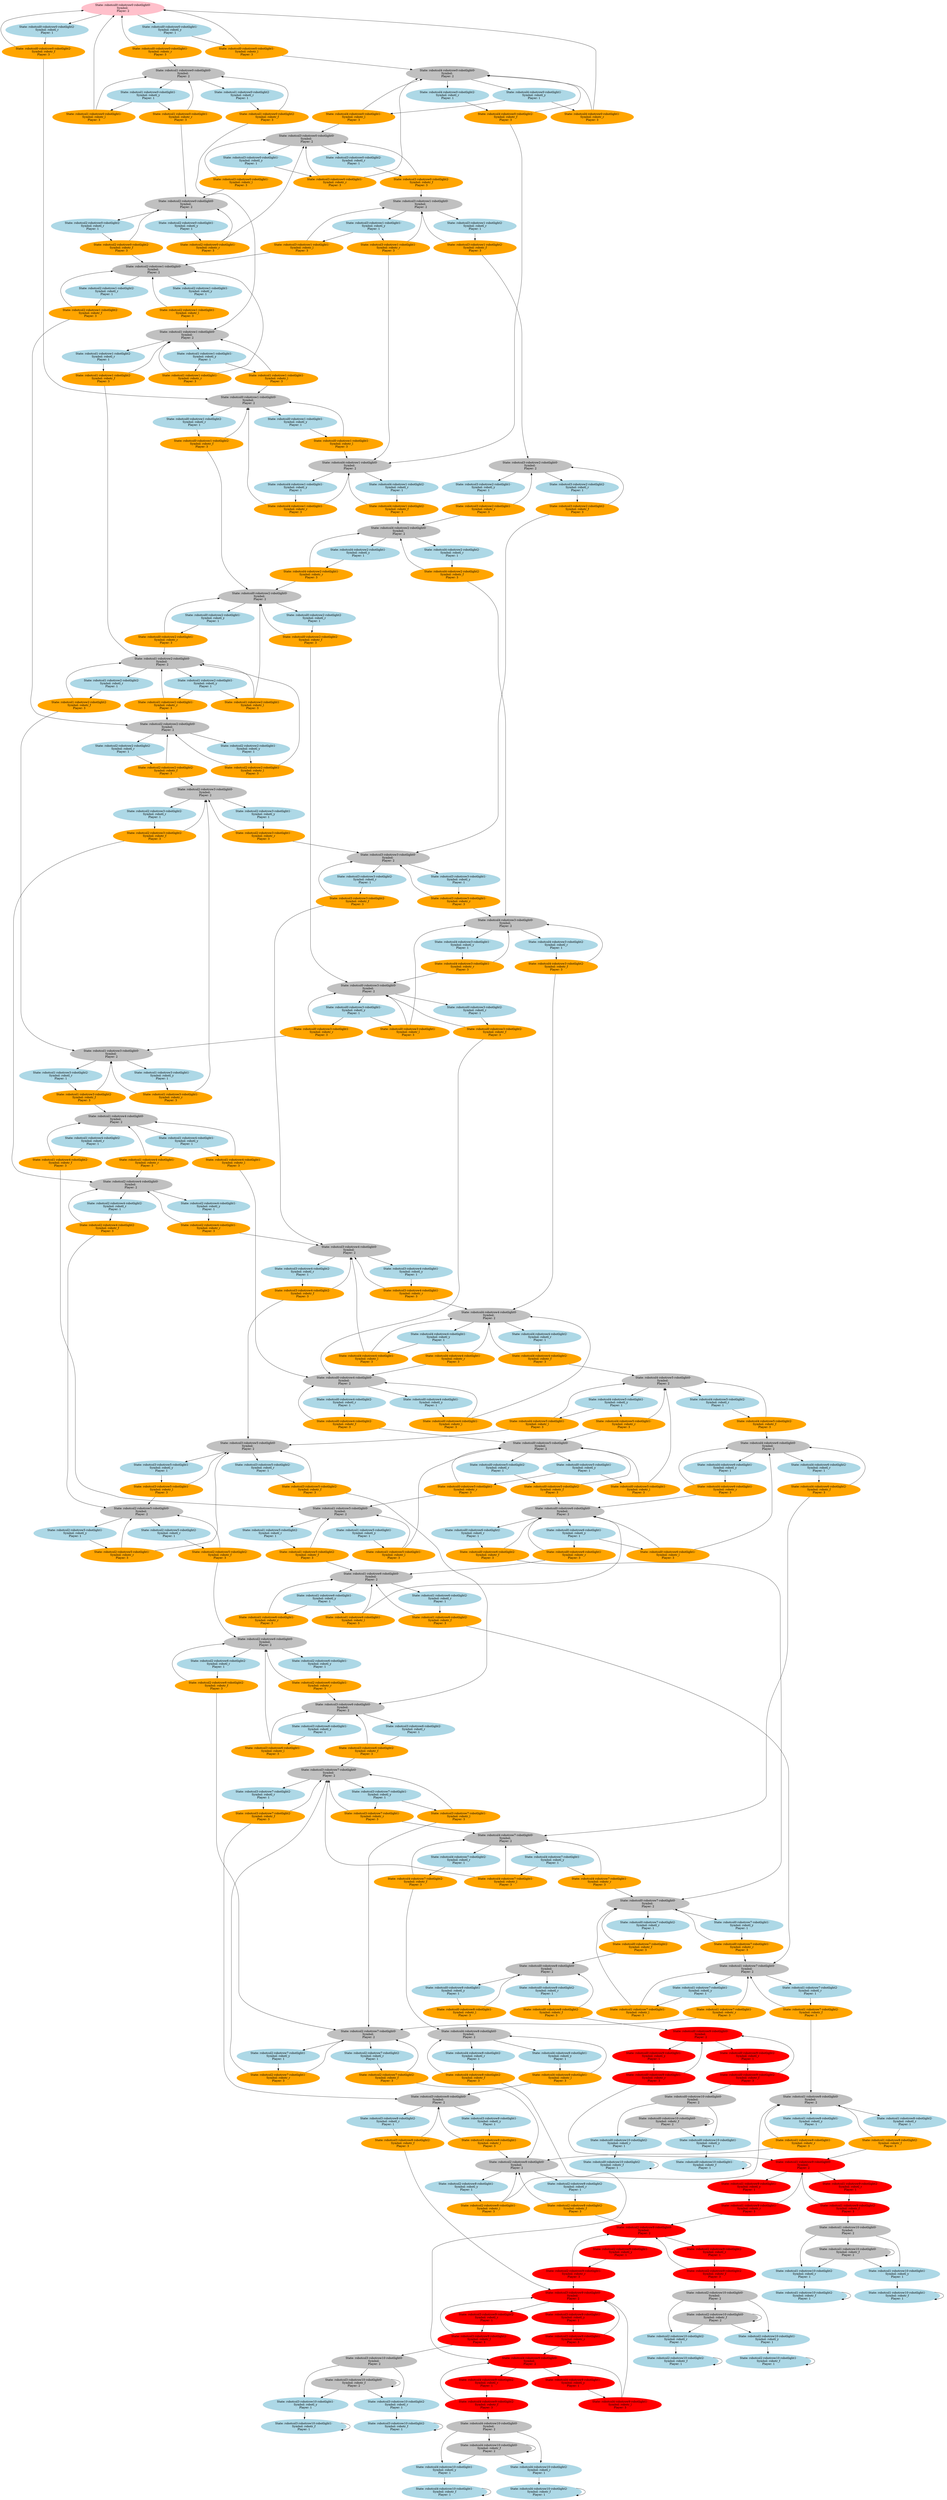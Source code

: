 digraph model {

    node [style=filled];
    0 [label="State: robotcol0·robotrow0·robotlight0·
Symbol: 
Player: 2",color="pink"];
    0 -> 1;
    0 -> 2;
    1 [label="State: robotcol0·robotrow0·robotlight2·
Symbol: robotl_r
Player: 1",color="lightblue"];
    1 -> 615;
    2 [label="State: robotcol0·robotrow0·robotlight1·
Symbol: robotl_y
Player: 1",color="lightblue"];
    2 -> 3;
    2 -> 4;
    3 [label="State: robotcol0·robotrow0·robotlight1·
Symbol: robotr_l
Player: 3",color="orange"];
    3 -> 0;
    3 -> 563;
    4 [label="State: robotcol0·robotrow0·robotlight1·
Symbol: robotr_r
Player: 3",color="orange"];
    4 -> 7;
    4 -> 0;
    7 [label="State: robotcol1·robotrow0·robotlight0·
Symbol: 
Player: 2",color="grey"];
    7 -> 10;
    7 -> 9;
    9 [label="State: robotcol1·robotrow0·robotlight1·
Symbol: robotl_y
Player: 1",color="lightblue"];
    9 -> 543;
    9 -> 544;
    10 [label="State: robotcol1·robotrow0·robotlight2·
Symbol: robotl_r
Player: 1",color="lightblue"];
    10 -> 11;
    11 [label="State: robotcol1·robotrow0·robotlight2·
Symbol: robotr_f
Player: 3",color="orange"];
    11 -> 7;
    11 -> 13;
    13 [label="State: robotcol1·robotrow1·robotlight0·
Symbol: 
Player: 2",color="grey"];
    13 -> 16;
    13 -> 15;
    15 [label="State: robotcol1·robotrow1·robotlight2·
Symbol: robotl_r
Player: 1",color="lightblue"];
    15 -> 539;
    16 [label="State: robotcol1·robotrow1·robotlight1·
Symbol: robotl_y
Player: 1",color="lightblue"];
    16 -> 18;
    16 -> 17;
    17 [label="State: robotcol1·robotrow1·robotlight1·
Symbol: robotr_l
Player: 3",color="orange"];
    17 -> 508;
    17 -> 13;
    18 [label="State: robotcol1·robotrow1·robotlight1·
Symbol: robotr_r
Player: 3",color="orange"];
    18 -> 13;
    18 -> 22;
    22 [label="State: robotcol2·robotrow1·robotlight0·
Symbol: 
Player: 2",color="grey"];
    22 -> 23;
    22 -> 24;
    23 [label="State: robotcol2·robotrow1·robotlight2·
Symbol: robotl_r
Player: 1",color="lightblue"];
    23 -> 29;
    24 [label="State: robotcol2·robotrow1·robotlight1·
Symbol: robotl_y
Player: 1",color="lightblue"];
    24 -> 25;
    25 [label="State: robotcol2·robotrow1·robotlight1·
Symbol: robotr_l
Player: 3",color="orange"];
    25 -> 13;
    25 -> 22;
    29 [label="State: robotcol2·robotrow1·robotlight2·
Symbol: robotr_f
Player: 3",color="orange"];
    29 -> 31;
    29 -> 22;
    31 [label="State: robotcol2·robotrow2·robotlight0·
Symbol: 
Player: 2",color="grey"];
    31 -> 33;
    31 -> 34;
    33 [label="State: robotcol2·robotrow2·robotlight2·
Symbol: robotl_r
Player: 1",color="lightblue"];
    33 -> 503;
    34 [label="State: robotcol2·robotrow2·robotlight1·
Symbol: robotl_y
Player: 1",color="lightblue"];
    34 -> 35;
    35 [label="State: robotcol2·robotrow2·robotlight1·
Symbol: robotr_l
Player: 3",color="orange"];
    35 -> 31;
    35 -> 38;
    38 [label="State: robotcol1·robotrow2·robotlight0·
Symbol: 
Player: 2",color="grey"];
    38 -> 40;
    38 -> 39;
    39 [label="State: robotcol1·robotrow2·robotlight2·
Symbol: robotl_r
Player: 1",color="lightblue"];
    39 -> 499;
    40 [label="State: robotcol1·robotrow2·robotlight1·
Symbol: robotl_y
Player: 1",color="lightblue"];
    40 -> 42;
    40 -> 41;
    41 [label="State: robotcol1·robotrow2·robotlight1·
Symbol: robotr_l
Player: 3",color="orange"];
    41 -> 38;
    41 -> 47;
    42 [label="State: robotcol1·robotrow2·robotlight1·
Symbol: robotr_r
Player: 3",color="orange"];
    42 -> 31;
    42 -> 38;
    47 [label="State: robotcol0·robotrow2·robotlight0·
Symbol: 
Player: 2",color="grey"];
    47 -> 50;
    47 -> 49;
    49 [label="State: robotcol0·robotrow2·robotlight2·
Symbol: robotl_r
Player: 1",color="lightblue"];
    49 -> 55;
    50 [label="State: robotcol0·robotrow2·robotlight1·
Symbol: robotl_y
Player: 1",color="lightblue"];
    50 -> 51;
    51 [label="State: robotcol0·robotrow2·robotlight1·
Symbol: robotr_r
Player: 3",color="orange"];
    51 -> 38;
    51 -> 47;
    55 [label="State: robotcol0·robotrow2·robotlight2·
Symbol: robotr_f
Player: 3",color="orange"];
    55 -> 58;
    55 -> 47;
    58 [label="State: robotcol0·robotrow3·robotlight0·
Symbol: 
Player: 2",color="grey"];
    58 -> 60;
    58 -> 59;
    59 [label="State: robotcol0·robotrow3·robotlight2·
Symbol: robotl_r
Player: 1",color="lightblue"];
    59 -> 495;
    60 [label="State: robotcol0·robotrow3·robotlight1·
Symbol: robotl_y
Player: 1",color="lightblue"];
    60 -> 62;
    60 -> 61;
    61 [label="State: robotcol0·robotrow3·robotlight1·
Symbol: robotr_l
Player: 3",color="orange"];
    61 -> 58;
    61 -> 460;
    62 [label="State: robotcol0·robotrow3·robotlight1·
Symbol: robotr_r
Player: 3",color="orange"];
    62 -> 65;
    62 -> 58;
    65 [label="State: robotcol1·robotrow3·robotlight0·
Symbol: 
Player: 2",color="grey"];
    65 -> 68;
    65 -> 67;
    67 [label="State: robotcol1·robotrow3·robotlight2·
Symbol: robotl_r
Player: 1",color="lightblue"];
    67 -> 475;
    68 [label="State: robotcol1·robotrow3·robotlight1·
Symbol: robotl_y
Player: 1",color="lightblue"];
    68 -> 69;
    69 [label="State: robotcol1·robotrow3·robotlight1·
Symbol: robotr_r
Player: 3",color="orange"];
    69 -> 65;
    69 -> 71;
    71 [label="State: robotcol2·robotrow3·robotlight0·
Symbol: 
Player: 2",color="grey"];
    71 -> 74;
    71 -> 73;
    73 [label="State: robotcol2·robotrow3·robotlight1·
Symbol: robotl_y
Player: 1",color="lightblue"];
    73 -> 451;
    74 [label="State: robotcol2·robotrow3·robotlight2·
Symbol: robotl_r
Player: 1",color="lightblue"];
    74 -> 75;
    75 [label="State: robotcol2·robotrow3·robotlight2·
Symbol: robotr_f
Player: 3",color="orange"];
    75 -> 71;
    75 -> 77;
    77 [label="State: robotcol2·robotrow4·robotlight0·
Symbol: 
Player: 2",color="grey"];
    77 -> 80;
    77 -> 79;
    79 [label="State: robotcol2·robotrow4·robotlight2·
Symbol: robotl_r
Player: 1",color="lightblue"];
    79 -> 447;
    80 [label="State: robotcol2·robotrow4·robotlight1·
Symbol: robotl_y
Player: 1",color="lightblue"];
    80 -> 81;
    81 [label="State: robotcol2·robotrow4·robotlight1·
Symbol: robotr_r
Player: 3",color="orange"];
    81 -> 84;
    81 -> 77;
    84 [label="State: robotcol3·robotrow4·robotlight0·
Symbol: 
Player: 2",color="grey"];
    84 -> 86;
    84 -> 85;
    85 [label="State: robotcol3·robotrow4·robotlight2·
Symbol: robotl_r
Player: 1",color="lightblue"];
    85 -> 443;
    86 [label="State: robotcol3·robotrow4·robotlight1·
Symbol: robotl_y
Player: 1",color="lightblue"];
    86 -> 87;
    87 [label="State: robotcol3·robotrow4·robotlight1·
Symbol: robotr_r
Player: 3",color="orange"];
    87 -> 89;
    87 -> 84;
    89 [label="State: robotcol4·robotrow4·robotlight0·
Symbol: 
Player: 2",color="grey"];
    89 -> 91;
    89 -> 92;
    91 [label="State: robotcol4·robotrow4·robotlight2·
Symbol: robotl_r
Player: 1",color="lightblue"];
    91 -> 439;
    92 [label="State: robotcol4·robotrow4·robotlight1·
Symbol: robotl_y
Player: 1",color="lightblue"];
    92 -> 93;
    92 -> 94;
    93 [label="State: robotcol4·robotrow4·robotlight1·
Symbol: robotr_l
Player: 3",color="orange"];
    93 -> 89;
    93 -> 84;
    94 [label="State: robotcol4·robotrow4·robotlight1·
Symbol: robotr_r
Player: 3",color="orange"];
    94 -> 98;
    94 -> 89;
    98 [label="State: robotcol0·robotrow4·robotlight0·
Symbol: 
Player: 2",color="grey"];
    98 -> 100;
    98 -> 99;
    99 [label="State: robotcol0·robotrow4·robotlight2·
Symbol: robotl_r
Player: 1",color="lightblue"];
    99 -> 105;
    100 [label="State: robotcol0·robotrow4·robotlight1·
Symbol: robotl_y
Player: 1",color="lightblue"];
    100 -> 101;
    101 [label="State: robotcol0·robotrow4·robotlight1·
Symbol: robotr_l
Player: 3",color="orange"];
    101 -> 98;
    101 -> 89;
    105 [label="State: robotcol0·robotrow4·robotlight2·
Symbol: robotr_f
Player: 3",color="orange"];
    105 -> 107;
    105 -> 98;
    107 [label="State: robotcol0·robotrow5·robotlight0·
Symbol: 
Player: 2",color="grey"];
    107 -> 110;
    107 -> 109;
    109 [label="State: robotcol0·robotrow5·robotlight2·
Symbol: robotl_r
Player: 1",color="lightblue"];
    109 -> 433;
    110 [label="State: robotcol0·robotrow5·robotlight1·
Symbol: robotl_y
Player: 1",color="lightblue"];
    110 -> 112;
    110 -> 111;
    111 [label="State: robotcol0·robotrow5·robotlight1·
Symbol: robotr_l
Player: 3",color="orange"];
    111 -> 107;
    111 -> 397;
    112 [label="State: robotcol0·robotrow5·robotlight1·
Symbol: robotr_r
Player: 3",color="orange"];
    112 -> 107;
    112 -> 115;
    115 [label="State: robotcol1·robotrow5·robotlight0·
Symbol: 
Player: 2",color="grey"];
    115 -> 118;
    115 -> 117;
    117 [label="State: robotcol1·robotrow5·robotlight2·
Symbol: robotl_r
Player: 1",color="lightblue"];
    117 -> 123;
    118 [label="State: robotcol1·robotrow5·robotlight1·
Symbol: robotl_y
Player: 1",color="lightblue"];
    118 -> 119;
    119 [label="State: robotcol1·robotrow5·robotlight1·
Symbol: robotr_l
Player: 3",color="orange"];
    119 -> 107;
    119 -> 115;
    123 [label="State: robotcol1·robotrow5·robotlight2·
Symbol: robotr_f
Player: 3",color="orange"];
    123 -> 125;
    123 -> 115;
    125 [label="State: robotcol1·robotrow6·robotlight0·
Symbol: 
Player: 2",color="grey"];
    125 -> 128;
    125 -> 127;
    127 [label="State: robotcol1·robotrow6·robotlight2·
Symbol: robotl_r
Player: 1",color="lightblue"];
    127 -> 393;
    128 [label="State: robotcol1·robotrow6·robotlight1·
Symbol: robotl_y
Player: 1",color="lightblue"];
    128 -> 129;
    128 -> 130;
    129 [label="State: robotcol1·robotrow6·robotlight1·
Symbol: robotr_l
Player: 3",color="orange"];
    129 -> 125;
    129 -> 368;
    130 [label="State: robotcol1·robotrow6·robotlight1·
Symbol: robotr_r
Player: 3",color="orange"];
    130 -> 134;
    130 -> 125;
    134 [label="State: robotcol2·robotrow6·robotlight0·
Symbol: 
Player: 2",color="grey"];
    134 -> 136;
    134 -> 135;
    135 [label="State: robotcol2·robotrow6·robotlight2·
Symbol: robotl_r
Player: 1",color="lightblue"];
    135 -> 363;
    136 [label="State: robotcol2·robotrow6·robotlight1·
Symbol: robotl_y
Player: 1",color="lightblue"];
    136 -> 137;
    137 [label="State: robotcol2·robotrow6·robotlight1·
Symbol: robotr_r
Player: 3",color="orange"];
    137 -> 139;
    137 -> 134;
    139 [label="State: robotcol3·robotrow6·robotlight0·
Symbol: 
Player: 2",color="grey"];
    139 -> 142;
    139 -> 141;
    141 [label="State: robotcol3·robotrow6·robotlight2·
Symbol: robotl_r
Player: 1",color="lightblue"];
    141 -> 147;
    142 [label="State: robotcol3·robotrow6·robotlight1·
Symbol: robotl_y
Player: 1",color="lightblue"];
    142 -> 143;
    143 [label="State: robotcol3·robotrow6·robotlight1·
Symbol: robotr_l
Player: 3",color="orange"];
    143 -> 139;
    143 -> 134;
    147 [label="State: robotcol3·robotrow6·robotlight2·
Symbol: robotr_f
Player: 3",color="orange"];
    147 -> 139;
    147 -> 149;
    149 [label="State: robotcol3·robotrow7·robotlight0·
Symbol: 
Player: 2",color="grey"];
    149 -> 152;
    149 -> 151;
    151 [label="State: robotcol3·robotrow7·robotlight2·
Symbol: robotl_r
Player: 1",color="lightblue"];
    151 -> 359;
    152 [label="State: robotcol3·robotrow7·robotlight1·
Symbol: robotl_y
Player: 1",color="lightblue"];
    152 -> 154;
    152 -> 153;
    153 [label="State: robotcol3·robotrow7·robotlight1·
Symbol: robotr_l
Player: 3",color="orange"];
    153 -> 182;
    153 -> 149;
    154 [label="State: robotcol3·robotrow7·robotlight1·
Symbol: robotr_r
Player: 3",color="orange"];
    154 -> 149;
    154 -> 158;
    158 [label="State: robotcol4·robotrow7·robotlight0·
Symbol: 
Player: 2",color="grey"];
    158 -> 160;
    158 -> 159;
    159 [label="State: robotcol4·robotrow7·robotlight2·
Symbol: robotl_r
Player: 1",color="lightblue"];
    159 -> 353;
    160 [label="State: robotcol4·robotrow7·robotlight1·
Symbol: robotl_y
Player: 1",color="lightblue"];
    160 -> 161;
    160 -> 162;
    161 [label="State: robotcol4·robotrow7·robotlight1·
Symbol: robotr_r
Player: 3",color="orange"];
    161 -> 167;
    161 -> 158;
    162 [label="State: robotcol4·robotrow7·robotlight1·
Symbol: robotr_l
Player: 3",color="orange"];
    162 -> 149;
    162 -> 158;
    167 [label="State: robotcol0·robotrow7·robotlight0·
Symbol: 
Player: 2",color="grey"];
    167 -> 170;
    167 -> 169;
    169 [label="State: robotcol0·robotrow7·robotlight2·
Symbol: robotl_r
Player: 1",color="lightblue"];
    169 -> 299;
    170 [label="State: robotcol0·robotrow7·robotlight1·
Symbol: robotl_y
Player: 1",color="lightblue"];
    170 -> 171;
    171 [label="State: robotcol0·robotrow7·robotlight1·
Symbol: robotr_r
Player: 3",color="orange"];
    171 -> 173;
    171 -> 167;
    173 [label="State: robotcol1·robotrow7·robotlight0·
Symbol: 
Player: 2",color="grey"];
    173 -> 175;
    173 -> 176;
    175 [label="State: robotcol1·robotrow7·robotlight2·
Symbol: robotl_r
Player: 1",color="lightblue"];
    175 -> 295;
    176 [label="State: robotcol1·robotrow7·robotlight1·
Symbol: robotl_y
Player: 1",color="lightblue"];
    176 -> 177;
    176 -> 178;
    177 [label="State: robotcol1·robotrow7·robotlight1·
Symbol: robotr_l
Player: 3",color="orange"];
    177 -> 173;
    177 -> 167;
    178 [label="State: robotcol1·robotrow7·robotlight1·
Symbol: robotr_r
Player: 3",color="orange"];
    178 -> 173;
    178 -> 182;
    182 [label="State: robotcol2·robotrow7·robotlight0·
Symbol: 
Player: 2",color="grey"];
    182 -> 184;
    182 -> 183;
    183 [label="State: robotcol2·robotrow7·robotlight2·
Symbol: robotl_r
Player: 1",color="lightblue"];
    183 -> 189;
    184 [label="State: robotcol2·robotrow7·robotlight1·
Symbol: robotl_y
Player: 1",color="lightblue"];
    184 -> 185;
    185 [label="State: robotcol2·robotrow7·robotlight1·
Symbol: robotr_r
Player: 3",color="orange"];
    185 -> 182;
    185 -> 149;
    189 [label="State: robotcol2·robotrow7·robotlight2·
Symbol: robotr_f
Player: 3",color="orange"];
    189 -> 182;
    189 -> 191;
    191 [label="State: robotcol2·robotrow8·robotlight0·
Symbol: 
Player: 2",color="grey"];
    191 -> 194;
    191 -> 193;
    193 [label="State: robotcol2·robotrow8·robotlight2·
Symbol: robotl_r
Player: 1",color="lightblue"];
    193 -> 289;
    194 [label="State: robotcol2·robotrow8·robotlight1·
Symbol: robotl_y
Player: 1",color="lightblue"];
    194 -> 195;
    195 [label="State: robotcol2·robotrow8·robotlight1·
Symbol: robotr_l
Player: 3",color="orange"];
    195 -> 197;
    195 -> 191;
    197 [label="State: robotcol1·robotrow8·robotlight0·
Symbol: 
Player: 2",color="grey"];
    197 -> 200;
    197 -> 199;
    199 [label="State: robotcol1·robotrow8·robotlight1·
Symbol: robotl_y
Player: 1",color="lightblue"];
    199 -> 285;
    200 [label="State: robotcol1·robotrow8·robotlight2·
Symbol: robotl_r
Player: 1",color="lightblue"];
    200 -> 201;
    201 [label="State: robotcol1·robotrow8·robotlight2·
Symbol: robotr_f
Player: 3",color="orange"];
    201 -> 197;
    201 -> 203;
    203 [label="State: robotcol1·robotrow9·robotlight0·
Symbol: 
Player: 2",color="grey"];
    203 [label="State: robotcol1·robotrow9·robotlight0·
Symbol: 
Player: 2",color="red"];
    203 -> 205;
    203 -> 206;
    205 [label="State: robotcol1·robotrow9·robotlight2·
Symbol: robotl_r
Player: 1",color="lightblue"];
    205 [label="State: robotcol1·robotrow9·robotlight2·
Symbol: robotl_r
Player: 1",color="red"];
    205 -> 271;
    206 [label="State: robotcol1·robotrow9·robotlight1·
Symbol: robotl_y
Player: 1",color="lightblue"];
    206 [label="State: robotcol1·robotrow9·robotlight1·
Symbol: robotl_y
Player: 1",color="red"];
    206 -> 207;
    207 [label="State: robotcol1·robotrow9·robotlight1·
Symbol: robotr_r
Player: 3",color="orange"];
    207 [label="State: robotcol1·robotrow9·robotlight1·
Symbol: robotr_r
Player: 3",color="red"];
    207 -> 203;
    207 -> 210;
    210 [label="State: robotcol2·robotrow9·robotlight0·
Symbol: 
Player: 2",color="grey"];
    210 [label="State: robotcol2·robotrow9·robotlight0·
Symbol: 
Player: 2",color="red"];
    210 -> 212;
    210 -> 211;
    211 [label="State: robotcol2·robotrow9·robotlight2·
Symbol: robotl_r
Player: 1",color="lightblue"];
    211 [label="State: robotcol2·robotrow9·robotlight2·
Symbol: robotl_r
Player: 1",color="red"];
    211 -> 257;
    212 [label="State: robotcol2·robotrow9·robotlight1·
Symbol: robotl_y
Player: 1",color="lightblue"];
    212 [label="State: robotcol2·robotrow9·robotlight1·
Symbol: robotl_y
Player: 1",color="red"];
    212 -> 213;
    213 [label="State: robotcol2·robotrow9·robotlight1·
Symbol: robotr_r
Player: 3",color="orange"];
    213 [label="State: robotcol2·robotrow9·robotlight1·
Symbol: robotr_r
Player: 3",color="red"];
    213 -> 215;
    213 -> 210;
    215 [label="State: robotcol3·robotrow9·robotlight0·
Symbol: 
Player: 2",color="grey"];
    215 [label="State: robotcol3·robotrow9·robotlight0·
Symbol: 
Player: 2",color="red"];
    215 -> 217;
    215 -> 218;
    217 [label="State: robotcol3·robotrow9·robotlight2·
Symbol: robotl_r
Player: 1",color="lightblue"];
    217 [label="State: robotcol3·robotrow9·robotlight2·
Symbol: robotl_r
Player: 1",color="red"];
    217 -> 243;
    218 [label="State: robotcol3·robotrow9·robotlight1·
Symbol: robotl_y
Player: 1",color="lightblue"];
    218 [label="State: robotcol3·robotrow9·robotlight1·
Symbol: robotl_y
Player: 1",color="red"];
    218 -> 219;
    219 [label="State: robotcol3·robotrow9·robotlight1·
Symbol: robotr_r
Player: 3",color="orange"];
    219 [label="State: robotcol3·robotrow9·robotlight1·
Symbol: robotr_r
Player: 3",color="red"];
    219 -> 215;
    219 -> 222;
    222 [label="State: robotcol4·robotrow9·robotlight0·
Symbol: 
Player: 2",color="grey"];
    222 [label="State: robotcol4·robotrow9·robotlight0·
Symbol: 
Player: 2",color="red"];
    222 -> 224;
    222 -> 223;
    223 [label="State: robotcol4·robotrow9·robotlight2·
Symbol: robotl_r
Player: 1",color="lightblue"];
    223 [label="State: robotcol4·robotrow9·robotlight2·
Symbol: robotl_r
Player: 1",color="red"];
    223 -> 229;
    224 [label="State: robotcol4·robotrow9·robotlight1·
Symbol: robotl_y
Player: 1",color="lightblue"];
    224 [label="State: robotcol4·robotrow9·robotlight1·
Symbol: robotl_y
Player: 1",color="red"];
    224 -> 225;
    225 [label="State: robotcol4·robotrow9·robotlight1·
Symbol: robotr_l
Player: 3",color="orange"];
    225 [label="State: robotcol4·robotrow9·robotlight1·
Symbol: robotr_l
Player: 3",color="red"];
    225 -> 215;
    225 -> 222;
    229 [label="State: robotcol4·robotrow9·robotlight2·
Symbol: robotr_f
Player: 3",color="orange"];
    229 [label="State: robotcol4·robotrow9·robotlight2·
Symbol: robotr_f
Player: 3",color="red"];
    229 -> 222;
    229 -> 231;
    231 [label="State: robotcol4·robotrow10·robotlight0·
Symbol: 
Player: 2",color="grey"];
    231 -> 234;
    231 -> 235;
    231 -> 233;
    233 [label="State: robotcol4·robotrow10·robotlight2·
Symbol: robotl_r
Player: 1",color="lightblue"];
    233 -> 241;
    234 [label="State: robotcol4·robotrow10·robotlight1·
Symbol: robotl_y
Player: 1",color="lightblue"];
    234 -> 239;
    235 [label="State: robotcol4·robotrow10·robotlight0·
Symbol: robotr_f
Player: 2",color="grey"];
    235 -> 234;
    235 -> 235;
    235 -> 233;
    239 [label="State: robotcol4·robotrow10·robotlight1·
Symbol: robotr_f
Player: 1",color="lightblue"];
    239 -> 239;
    241 [label="State: robotcol4·robotrow10·robotlight2·
Symbol: robotr_f
Player: 1",color="lightblue"];
    241 -> 241;
    243 [label="State: robotcol3·robotrow9·robotlight2·
Symbol: robotr_f
Player: 3",color="orange"];
    243 [label="State: robotcol3·robotrow9·robotlight2·
Symbol: robotr_f
Player: 3",color="red"];
    243 -> 245;
    243 -> 215;
    245 [label="State: robotcol3·robotrow10·robotlight0·
Symbol: 
Player: 2",color="grey"];
    245 -> 249;
    245 -> 247;
    245 -> 248;
    247 [label="State: robotcol3·robotrow10·robotlight1·
Symbol: robotl_y
Player: 1",color="lightblue"];
    247 -> 255;
    248 [label="State: robotcol3·robotrow10·robotlight0·
Symbol: robotr_f
Player: 2",color="grey"];
    248 -> 249;
    248 -> 247;
    248 -> 248;
    249 [label="State: robotcol3·robotrow10·robotlight2·
Symbol: robotl_r
Player: 1",color="lightblue"];
    249 -> 250;
    250 [label="State: robotcol3·robotrow10·robotlight2·
Symbol: robotr_f
Player: 1",color="lightblue"];
    250 -> 250;
    255 [label="State: robotcol3·robotrow10·robotlight1·
Symbol: robotr_f
Player: 1",color="lightblue"];
    255 -> 255;
    257 [label="State: robotcol2·robotrow9·robotlight2·
Symbol: robotr_f
Player: 3",color="orange"];
    257 [label="State: robotcol2·robotrow9·robotlight2·
Symbol: robotr_f
Player: 3",color="red"];
    257 -> 259;
    257 -> 210;
    259 [label="State: robotcol2·robotrow10·robotlight0·
Symbol: 
Player: 2",color="grey"];
    259 -> 261;
    259 -> 262;
    259 -> 263;
    261 [label="State: robotcol2·robotrow10·robotlight2·
Symbol: robotl_r
Player: 1",color="lightblue"];
    261 -> 269;
    262 [label="State: robotcol2·robotrow10·robotlight1·
Symbol: robotl_y
Player: 1",color="lightblue"];
    262 -> 267;
    263 [label="State: robotcol2·robotrow10·robotlight0·
Symbol: robotr_f
Player: 2",color="grey"];
    263 -> 261;
    263 -> 262;
    263 -> 263;
    267 [label="State: robotcol2·robotrow10·robotlight1·
Symbol: robotr_f
Player: 1",color="lightblue"];
    267 -> 267;
    269 [label="State: robotcol2·robotrow10·robotlight2·
Symbol: robotr_f
Player: 1",color="lightblue"];
    269 -> 269;
    271 [label="State: robotcol1·robotrow9·robotlight2·
Symbol: robotr_f
Player: 3",color="orange"];
    271 [label="State: robotcol1·robotrow9·robotlight2·
Symbol: robotr_f
Player: 3",color="red"];
    271 -> 274;
    271 -> 203;
    274 [label="State: robotcol1·robotrow10·robotlight0·
Symbol: 
Player: 2",color="grey"];
    274 -> 277;
    274 -> 275;
    274 -> 276;
    275 [label="State: robotcol1·robotrow10·robotlight2·
Symbol: robotl_r
Player: 1",color="lightblue"];
    275 -> 283;
    276 [label="State: robotcol1·robotrow10·robotlight1·
Symbol: robotl_y
Player: 1",color="lightblue"];
    276 -> 281;
    277 [label="State: robotcol1·robotrow10·robotlight0·
Symbol: robotr_f
Player: 2",color="grey"];
    277 -> 277;
    277 -> 275;
    277 -> 276;
    281 [label="State: robotcol1·robotrow10·robotlight1·
Symbol: robotr_f
Player: 1",color="lightblue"];
    281 -> 281;
    283 [label="State: robotcol1·robotrow10·robotlight2·
Symbol: robotr_f
Player: 1",color="lightblue"];
    283 -> 283;
    285 [label="State: robotcol1·robotrow8·robotlight1·
Symbol: robotr_r
Player: 3",color="orange"];
    285 -> 197;
    285 -> 191;
    289 [label="State: robotcol2·robotrow8·robotlight2·
Symbol: robotr_f
Player: 3",color="orange"];
    289 -> 210;
    289 -> 191;
    295 [label="State: robotcol1·robotrow7·robotlight2·
Symbol: robotr_f
Player: 3",color="orange"];
    295 -> 197;
    295 -> 173;
    299 [label="State: robotcol0·robotrow7·robotlight2·
Symbol: robotr_f
Player: 3",color="orange"];
    299 -> 301;
    299 -> 167;
    301 [label="State: robotcol0·robotrow8·robotlight0·
Symbol: 
Player: 2",color="grey"];
    301 -> 303;
    301 -> 304;
    303 [label="State: robotcol0·robotrow8·robotlight2·
Symbol: robotl_r
Player: 1",color="lightblue"];
    303 -> 329;
    304 [label="State: robotcol0·robotrow8·robotlight1·
Symbol: robotl_y
Player: 1",color="lightblue"];
    304 -> 305;
    305 [label="State: robotcol0·robotrow8·robotlight1·
Symbol: robotr_l
Player: 3",color="orange"];
    305 -> 301;
    305 -> 308;
    308 [label="State: robotcol4·robotrow8·robotlight0·
Symbol: 
Player: 2",color="grey"];
    308 -> 310;
    308 -> 309;
    309 [label="State: robotcol4·robotrow8·robotlight2·
Symbol: robotl_r
Player: 1",color="lightblue"];
    309 -> 325;
    310 [label="State: robotcol4·robotrow8·robotlight1·
Symbol: robotl_y
Player: 1",color="lightblue"];
    310 -> 311;
    311 [label="State: robotcol4·robotrow8·robotlight1·
Symbol: robotr_l
Player: 3",color="orange"];
    311 -> 308;
    311 -> 313;
    313 [label="State: robotcol3·robotrow8·robotlight0·
Symbol: 
Player: 2",color="grey"];
    313 -> 316;
    313 -> 315;
    315 [label="State: robotcol3·robotrow8·robotlight2·
Symbol: robotl_r
Player: 1",color="lightblue"];
    315 -> 321;
    316 [label="State: robotcol3·robotrow8·robotlight1·
Symbol: robotl_y
Player: 1",color="lightblue"];
    316 -> 317;
    317 [label="State: robotcol3·robotrow8·robotlight1·
Symbol: robotr_l
Player: 3",color="orange"];
    317 -> 313;
    317 -> 191;
    321 [label="State: robotcol3·robotrow8·robotlight2·
Symbol: robotr_f
Player: 3",color="orange"];
    321 -> 215;
    321 -> 313;
    325 [label="State: robotcol4·robotrow8·robotlight2·
Symbol: robotr_f
Player: 3",color="orange"];
    325 -> 222;
    325 -> 308;
    329 [label="State: robotcol0·robotrow8·robotlight2·
Symbol: robotr_f
Player: 3",color="orange"];
    329 -> 331;
    329 -> 301;
    331 [label="State: robotcol0·robotrow9·robotlight0·
Symbol: 
Player: 2",color="grey"];
    331 [label="State: robotcol0·robotrow9·robotlight0·
Symbol: 
Player: 2",color="red"];
    331 -> 334;
    331 -> 333;
    333 [label="State: robotcol0·robotrow9·robotlight1·
Symbol: robotl_y
Player: 1",color="lightblue"];
    333 [label="State: robotcol0·robotrow9·robotlight1·
Symbol: robotl_y
Player: 1",color="red"];
    333 -> 349;
    334 [label="State: robotcol0·robotrow9·robotlight2·
Symbol: robotl_r
Player: 1",color="lightblue"];
    334 [label="State: robotcol0·robotrow9·robotlight2·
Symbol: robotl_r
Player: 1",color="red"];
    334 -> 335;
    335 [label="State: robotcol0·robotrow9·robotlight2·
Symbol: robotr_f
Player: 3",color="orange"];
    335 [label="State: robotcol0·robotrow9·robotlight2·
Symbol: robotr_f
Player: 3",color="red"];
    335 -> 331;
    335 -> 337;
    337 [label="State: robotcol0·robotrow10·robotlight0·
Symbol: 
Player: 2",color="grey"];
    337 -> 340;
    337 -> 339;
    337 -> 341;
    339 [label="State: robotcol0·robotrow10·robotlight0·
Symbol: robotr_f
Player: 2",color="grey"];
    339 -> 340;
    339 -> 339;
    339 -> 341;
    340 [label="State: robotcol0·robotrow10·robotlight2·
Symbol: robotl_r
Player: 1",color="lightblue"];
    340 -> 344;
    341 [label="State: robotcol0·robotrow10·robotlight1·
Symbol: robotl_y
Player: 1",color="lightblue"];
    341 -> 342;
    342 [label="State: robotcol0·robotrow10·robotlight1·
Symbol: robotr_f
Player: 1",color="lightblue"];
    342 -> 342;
    344 [label="State: robotcol0·robotrow10·robotlight2·
Symbol: robotr_f
Player: 1",color="lightblue"];
    344 -> 344;
    349 [label="State: robotcol0·robotrow9·robotlight1·
Symbol: robotr_r
Player: 3",color="orange"];
    349 [label="State: robotcol0·robotrow9·robotlight1·
Symbol: robotr_r
Player: 3",color="red"];
    349 -> 331;
    349 -> 203;
    353 [label="State: robotcol4·robotrow7·robotlight2·
Symbol: robotr_f
Player: 3",color="orange"];
    353 -> 308;
    353 -> 158;
    359 [label="State: robotcol3·robotrow7·robotlight2·
Symbol: robotr_f
Player: 3",color="orange"];
    359 -> 313;
    359 -> 149;
    363 [label="State: robotcol2·robotrow6·robotlight2·
Symbol: robotr_f
Player: 3",color="orange"];
    363 -> 182;
    363 -> 134;
    368 [label="State: robotcol0·robotrow6·robotlight0·
Symbol: 
Player: 2",color="grey"];
    368 -> 370;
    368 -> 369;
    369 [label="State: robotcol0·robotrow6·robotlight2·
Symbol: robotl_r
Player: 1",color="lightblue"];
    369 -> 389;
    370 [label="State: robotcol0·robotrow6·robotlight1·
Symbol: robotl_y
Player: 1",color="lightblue"];
    370 -> 371;
    370 -> 372;
    371 [label="State: robotcol0·robotrow6·robotlight1·
Symbol: robotr_r
Player: 3",color="orange"];
    371 -> 125;
    371 -> 368;
    372 [label="State: robotcol0·robotrow6·robotlight1·
Symbol: robotr_l
Player: 3",color="orange"];
    372 -> 368;
    372 -> 375;
    375 [label="State: robotcol4·robotrow6·robotlight0·
Symbol: 
Player: 2",color="grey"];
    375 -> 378;
    375 -> 377;
    377 [label="State: robotcol4·robotrow6·robotlight2·
Symbol: robotl_r
Player: 1",color="lightblue"];
    377 -> 383;
    378 [label="State: robotcol4·robotrow6·robotlight1·
Symbol: robotl_y
Player: 1",color="lightblue"];
    378 -> 379;
    379 [label="State: robotcol4·robotrow6·robotlight1·
Symbol: robotr_r
Player: 3",color="orange"];
    379 -> 368;
    379 -> 375;
    383 [label="State: robotcol4·robotrow6·robotlight2·
Symbol: robotr_f
Player: 3",color="orange"];
    383 -> 158;
    383 -> 375;
    389 [label="State: robotcol0·robotrow6·robotlight2·
Symbol: robotr_f
Player: 3",color="orange"];
    389 -> 167;
    389 -> 368;
    393 [label="State: robotcol1·robotrow6·robotlight2·
Symbol: robotr_f
Player: 3",color="orange"];
    393 -> 173;
    393 -> 125;
    397 [label="State: robotcol4·robotrow5·robotlight0·
Symbol: 
Player: 2",color="grey"];
    397 -> 400;
    397 -> 399;
    399 [label="State: robotcol4·robotrow5·robotlight1·
Symbol: robotl_y
Player: 1",color="lightblue"];
    399 -> 406;
    399 -> 405;
    400 [label="State: robotcol4·robotrow5·robotlight2·
Symbol: robotl_r
Player: 1",color="lightblue"];
    400 -> 401;
    401 [label="State: robotcol4·robotrow5·robotlight2·
Symbol: robotr_f
Player: 3",color="orange"];
    401 -> 397;
    401 -> 375;
    405 [label="State: robotcol4·robotrow5·robotlight1·
Symbol: robotr_l
Player: 3",color="orange"];
    405 -> 412;
    405 -> 397;
    406 [label="State: robotcol4·robotrow5·robotlight1·
Symbol: robotr_r
Player: 3",color="orange"];
    406 -> 107;
    406 -> 397;
    412 [label="State: robotcol3·robotrow5·robotlight0·
Symbol: 
Player: 2",color="grey"];
    412 -> 414;
    412 -> 413;
    413 [label="State: robotcol3·robotrow5·robotlight2·
Symbol: robotl_r
Player: 1",color="lightblue"];
    413 -> 429;
    414 [label="State: robotcol3·robotrow5·robotlight1·
Symbol: robotl_y
Player: 1",color="lightblue"];
    414 -> 415;
    415 [label="State: robotcol3·robotrow5·robotlight1·
Symbol: robotr_l
Player: 3",color="orange"];
    415 -> 412;
    415 -> 418;
    418 [label="State: robotcol2·robotrow5·robotlight0·
Symbol: 
Player: 2",color="grey"];
    418 -> 420;
    418 -> 419;
    419 [label="State: robotcol2·robotrow5·robotlight2·
Symbol: robotl_r
Player: 1",color="lightblue"];
    419 -> 425;
    420 [label="State: robotcol2·robotrow5·robotlight1·
Symbol: robotl_y
Player: 1",color="lightblue"];
    420 -> 421;
    421 [label="State: robotcol2·robotrow5·robotlight1·
Symbol: robotr_r
Player: 3",color="orange"];
    421 -> 412;
    421 -> 418;
    425 [label="State: robotcol2·robotrow5·robotlight2·
Symbol: robotr_f
Player: 3",color="orange"];
    425 -> 134;
    425 -> 418;
    429 [label="State: robotcol3·robotrow5·robotlight2·
Symbol: robotr_f
Player: 3",color="orange"];
    429 -> 139;
    429 -> 412;
    433 [label="State: robotcol0·robotrow5·robotlight2·
Symbol: robotr_f
Player: 3",color="orange"];
    433 -> 107;
    433 -> 368;
    439 [label="State: robotcol4·robotrow4·robotlight2·
Symbol: robotr_f
Player: 3",color="orange"];
    439 -> 397;
    439 -> 89;
    443 [label="State: robotcol3·robotrow4·robotlight2·
Symbol: robotr_f
Player: 3",color="orange"];
    443 -> 412;
    443 -> 84;
    447 [label="State: robotcol2·robotrow4·robotlight2·
Symbol: robotr_f
Player: 3",color="orange"];
    447 -> 418;
    447 -> 77;
    451 [label="State: robotcol2·robotrow3·robotlight1·
Symbol: robotr_r
Player: 3",color="orange"];
    451 -> 71;
    451 -> 453;
    453 [label="State: robotcol3·robotrow3·robotlight0·
Symbol: 
Player: 2",color="grey"];
    453 -> 456;
    453 -> 455;
    455 [label="State: robotcol3·robotrow3·robotlight2·
Symbol: robotl_r
Player: 1",color="lightblue"];
    455 -> 471;
    456 [label="State: robotcol3·robotrow3·robotlight1·
Symbol: robotl_y
Player: 1",color="lightblue"];
    456 -> 457;
    457 [label="State: robotcol3·robotrow3·robotlight1·
Symbol: robotr_r
Player: 3",color="orange"];
    457 -> 453;
    457 -> 460;
    460 [label="State: robotcol4·robotrow3·robotlight0·
Symbol: 
Player: 2",color="grey"];
    460 -> 461;
    460 -> 462;
    461 [label="State: robotcol4·robotrow3·robotlight2·
Symbol: robotl_r
Player: 1",color="lightblue"];
    461 -> 467;
    462 [label="State: robotcol4·robotrow3·robotlight1·
Symbol: robotl_y
Player: 1",color="lightblue"];
    462 -> 463;
    463 [label="State: robotcol4·robotrow3·robotlight1·
Symbol: robotr_r
Player: 3",color="orange"];
    463 -> 58;
    463 -> 460;
    467 [label="State: robotcol4·robotrow3·robotlight2·
Symbol: robotr_f
Player: 3",color="orange"];
    467 -> 89;
    467 -> 460;
    471 [label="State: robotcol3·robotrow3·robotlight2·
Symbol: robotr_f
Player: 3",color="orange"];
    471 -> 84;
    471 -> 453;
    475 [label="State: robotcol1·robotrow3·robotlight2·
Symbol: robotr_f
Player: 3",color="orange"];
    475 -> 477;
    475 -> 65;
    477 [label="State: robotcol1·robotrow4·robotlight0·
Symbol: 
Player: 2",color="grey"];
    477 -> 480;
    477 -> 479;
    479 [label="State: robotcol1·robotrow4·robotlight2·
Symbol: robotl_r
Player: 1",color="lightblue"];
    479 -> 489;
    480 [label="State: robotcol1·robotrow4·robotlight1·
Symbol: robotl_y
Player: 1",color="lightblue"];
    480 -> 481;
    480 -> 482;
    481 [label="State: robotcol1·robotrow4·robotlight1·
Symbol: robotr_r
Player: 3",color="orange"];
    481 -> 477;
    481 -> 77;
    482 [label="State: robotcol1·robotrow4·robotlight1·
Symbol: robotr_l
Player: 3",color="orange"];
    482 -> 477;
    482 -> 98;
    489 [label="State: robotcol1·robotrow4·robotlight2·
Symbol: robotr_f
Player: 3",color="orange"];
    489 -> 477;
    489 -> 115;
    495 [label="State: robotcol0·robotrow3·robotlight2·
Symbol: robotr_f
Player: 3",color="orange"];
    495 -> 98;
    495 -> 58;
    499 [label="State: robotcol1·robotrow2·robotlight2·
Symbol: robotr_f
Player: 3",color="orange"];
    499 -> 65;
    499 -> 38;
    503 [label="State: robotcol2·robotrow2·robotlight2·
Symbol: robotr_f
Player: 3",color="orange"];
    503 -> 71;
    503 -> 31;
    508 [label="State: robotcol0·robotrow1·robotlight0·
Symbol: 
Player: 2",color="grey"];
    508 -> 510;
    508 -> 509;
    509 [label="State: robotcol0·robotrow1·robotlight1·
Symbol: robotl_y
Player: 1",color="lightblue"];
    509 -> 515;
    510 [label="State: robotcol0·robotrow1·robotlight2·
Symbol: robotl_r
Player: 1",color="lightblue"];
    510 -> 511;
    511 [label="State: robotcol0·robotrow1·robotlight2·
Symbol: robotr_f
Player: 3",color="orange"];
    511 -> 508;
    511 -> 47;
    515 [label="State: robotcol0·robotrow1·robotlight1·
Symbol: robotr_l
Player: 3",color="orange"];
    515 -> 508;
    515 -> 517;
    517 [label="State: robotcol4·robotrow1·robotlight0·
Symbol: 
Player: 2",color="grey"];
    517 -> 519;
    517 -> 520;
    519 [label="State: robotcol4·robotrow1·robotlight1·
Symbol: robotl_y
Player: 1",color="lightblue"];
    519 -> 535;
    520 [label="State: robotcol4·robotrow1·robotlight2·
Symbol: robotl_r
Player: 1",color="lightblue"];
    520 -> 521;
    521 [label="State: robotcol4·robotrow1·robotlight2·
Symbol: robotr_f
Player: 3",color="orange"];
    521 -> 517;
    521 -> 523;
    523 [label="State: robotcol4·robotrow2·robotlight0·
Symbol: 
Player: 2",color="grey"];
    523 -> 525;
    523 -> 526;
    525 [label="State: robotcol4·robotrow2·robotlight2·
Symbol: robotl_r
Player: 1",color="lightblue"];
    525 -> 531;
    526 [label="State: robotcol4·robotrow2·robotlight1·
Symbol: robotl_y
Player: 1",color="lightblue"];
    526 -> 527;
    527 [label="State: robotcol4·robotrow2·robotlight1·
Symbol: robotr_r
Player: 3",color="orange"];
    527 -> 47;
    527 -> 523;
    531 [label="State: robotcol4·robotrow2·robotlight2·
Symbol: robotr_f
Player: 3",color="orange"];
    531 -> 460;
    531 -> 523;
    535 [label="State: robotcol4·robotrow1·robotlight1·
Symbol: robotr_r
Player: 3",color="orange"];
    535 -> 508;
    535 -> 517;
    539 [label="State: robotcol1·robotrow1·robotlight2·
Symbol: robotr_f
Player: 3",color="orange"];
    539 -> 38;
    539 -> 13;
    543 [label="State: robotcol1·robotrow0·robotlight1·
Symbol: robotr_r
Player: 3",color="orange"];
    543 -> 7;
    543 -> 549;
    544 [label="State: robotcol1·robotrow0·robotlight1·
Symbol: robotr_l
Player: 3",color="orange"];
    544 -> 7;
    544 -> 0;
    549 [label="State: robotcol2·robotrow0·robotlight0·
Symbol: 
Player: 2",color="grey"];
    549 -> 551;
    549 -> 552;
    551 [label="State: robotcol2·robotrow0·robotlight2·
Symbol: robotl_r
Player: 1",color="lightblue"];
    551 -> 609;
    552 [label="State: robotcol2·robotrow0·robotlight1·
Symbol: robotl_y
Player: 1",color="lightblue"];
    552 -> 553;
    553 [label="State: robotcol2·robotrow0·robotlight1·
Symbol: robotr_r
Player: 3",color="orange"];
    553 -> 556;
    553 -> 549;
    556 [label="State: robotcol3·robotrow0·robotlight0·
Symbol: 
Player: 2",color="grey"];
    556 -> 557;
    556 -> 558;
    557 [label="State: robotcol3·robotrow0·robotlight2·
Symbol: robotl_r
Player: 1",color="lightblue"];
    557 -> 581;
    558 [label="State: robotcol3·robotrow0·robotlight1·
Symbol: robotl_y
Player: 1",color="lightblue"];
    558 -> 559;
    558 -> 560;
    559 [label="State: robotcol3·robotrow0·robotlight1·
Symbol: robotr_l
Player: 3",color="orange"];
    559 -> 556;
    559 -> 549;
    560 [label="State: robotcol3·robotrow0·robotlight1·
Symbol: robotr_r
Player: 3",color="orange"];
    560 -> 563;
    560 -> 556;
    563 [label="State: robotcol4·robotrow0·robotlight0·
Symbol: 
Player: 2",color="grey"];
    563 -> 566;
    563 -> 565;
    565 [label="State: robotcol4·robotrow0·robotlight2·
Symbol: robotl_r
Player: 1",color="lightblue"];
    565 -> 575;
    566 [label="State: robotcol4·robotrow0·robotlight1·
Symbol: robotl_y
Player: 1",color="lightblue"];
    566 -> 567;
    566 -> 568;
    567 [label="State: robotcol4·robotrow0·robotlight1·
Symbol: robotr_l
Player: 3",color="orange"];
    567 -> 563;
    567 -> 556;
    568 [label="State: robotcol4·robotrow0·robotlight1·
Symbol: robotr_r
Player: 3",color="orange"];
    568 -> 0;
    568 -> 563;
    575 [label="State: robotcol4·robotrow0·robotlight2·
Symbol: robotr_f
Player: 3",color="orange"];
    575 -> 517;
    575 -> 563;
    581 [label="State: robotcol3·robotrow0·robotlight2·
Symbol: robotr_f
Player: 3",color="orange"];
    581 -> 583;
    581 -> 556;
    583 [label="State: robotcol3·robotrow1·robotlight0·
Symbol: 
Player: 2",color="grey"];
    583 -> 585;
    583 -> 586;
    585 [label="State: robotcol3·robotrow1·robotlight2·
Symbol: robotl_r
Player: 1",color="lightblue"];
    585 -> 595;
    586 [label="State: robotcol3·robotrow1·robotlight1·
Symbol: robotl_y
Player: 1",color="lightblue"];
    586 -> 588;
    586 -> 587;
    587 [label="State: robotcol3·robotrow1·robotlight1·
Symbol: robotr_r
Player: 3",color="orange"];
    587 -> 583;
    587 -> 517;
    588 [label="State: robotcol3·robotrow1·robotlight1·
Symbol: robotr_l
Player: 3",color="orange"];
    588 -> 583;
    588 -> 22;
    595 [label="State: robotcol3·robotrow1·robotlight2·
Symbol: robotr_f
Player: 3",color="orange"];
    595 -> 597;
    595 -> 583;
    597 [label="State: robotcol3·robotrow2·robotlight0·
Symbol: 
Player: 2",color="grey"];
    597 -> 600;
    597 -> 599;
    599 [label="State: robotcol3·robotrow2·robotlight1·
Symbol: robotl_y
Player: 1",color="lightblue"];
    599 -> 605;
    600 [label="State: robotcol3·robotrow2·robotlight2·
Symbol: robotl_r
Player: 1",color="lightblue"];
    600 -> 601;
    601 [label="State: robotcol3·robotrow2·robotlight2·
Symbol: robotr_f
Player: 3",color="orange"];
    601 -> 597;
    601 -> 453;
    605 [label="State: robotcol3·robotrow2·robotlight1·
Symbol: robotr_r
Player: 3",color="orange"];
    605 -> 597;
    605 -> 523;
    609 [label="State: robotcol2·robotrow0·robotlight2·
Symbol: robotr_f
Player: 3",color="orange"];
    609 -> 22;
    609 -> 549;
    615 [label="State: robotcol0·robotrow0·robotlight2·
Symbol: robotr_f
Player: 3",color="orange"];
    615 -> 508;
    615 -> 0;

}